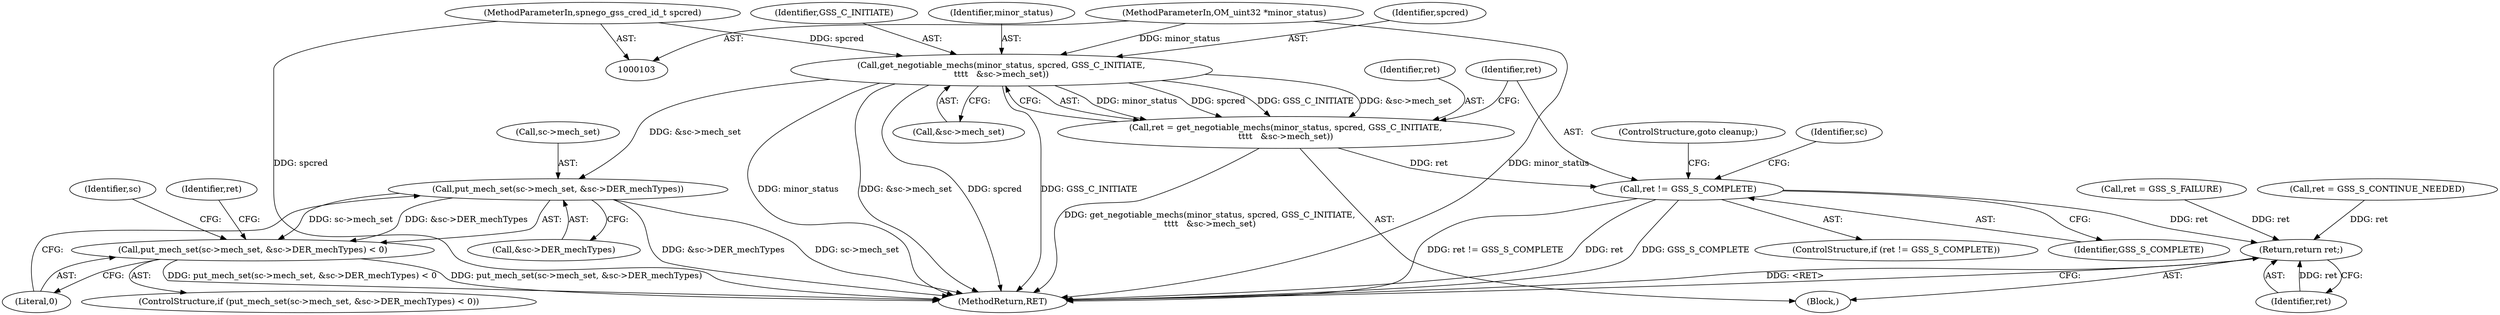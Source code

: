 digraph "0_krb5_b51b33f2bc5d1497ddf5bd107f791c101695000d_2@pointer" {
"1000125" [label="(Call,get_negotiable_mechs(minor_status, spcred, GSS_C_INITIATE,\n\t\t\t\t   &sc->mech_set))"];
"1000104" [label="(MethodParameterIn,OM_uint32 *minor_status)"];
"1000105" [label="(MethodParameterIn,spnego_gss_cred_id_t spcred)"];
"1000123" [label="(Call,ret = get_negotiable_mechs(minor_status, spcred, GSS_C_INITIATE,\n\t\t\t\t   &sc->mech_set))"];
"1000134" [label="(Call,ret != GSS_S_COMPLETE)"];
"1000191" [label="(Return,return ret;)"];
"1000152" [label="(Call,put_mech_set(sc->mech_set, &sc->DER_mechTypes))"];
"1000151" [label="(Call,put_mech_set(sc->mech_set, &sc->DER_mechTypes) < 0)"];
"1000150" [label="(ControlStructure,if (put_mech_set(sc->mech_set, &sc->DER_mechTypes) < 0))"];
"1000137" [label="(ControlStructure,goto cleanup;)"];
"1000124" [label="(Identifier,ret)"];
"1000151" [label="(Call,put_mech_set(sc->mech_set, &sc->DER_mechTypes) < 0)"];
"1000126" [label="(Identifier,minor_status)"];
"1000162" [label="(Call,ret = GSS_S_FAILURE)"];
"1000153" [label="(Call,sc->mech_set)"];
"1000193" [label="(MethodReturn,RET)"];
"1000160" [label="(Literal,0)"];
"1000129" [label="(Call,&sc->mech_set)"];
"1000156" [label="(Call,&sc->DER_mechTypes)"];
"1000184" [label="(Call,ret = GSS_S_CONTINUE_NEEDED)"];
"1000127" [label="(Identifier,spcred)"];
"1000152" [label="(Call,put_mech_set(sc->mech_set, &sc->DER_mechTypes))"];
"1000192" [label="(Identifier,ret)"];
"1000105" [label="(MethodParameterIn,spnego_gss_cred_id_t spcred)"];
"1000125" [label="(Call,get_negotiable_mechs(minor_status, spcred, GSS_C_INITIATE,\n\t\t\t\t   &sc->mech_set))"];
"1000163" [label="(Identifier,ret)"];
"1000136" [label="(Identifier,GSS_S_COMPLETE)"];
"1000191" [label="(Return,return ret;)"];
"1000104" [label="(MethodParameterIn,OM_uint32 *minor_status)"];
"1000128" [label="(Identifier,GSS_C_INITIATE)"];
"1000123" [label="(Call,ret = get_negotiable_mechs(minor_status, spcred, GSS_C_INITIATE,\n\t\t\t\t   &sc->mech_set))"];
"1000133" [label="(ControlStructure,if (ret != GSS_S_COMPLETE))"];
"1000134" [label="(Call,ret != GSS_S_COMPLETE)"];
"1000140" [label="(Identifier,sc)"];
"1000108" [label="(Block,)"];
"1000135" [label="(Identifier,ret)"];
"1000168" [label="(Identifier,sc)"];
"1000125" -> "1000123"  [label="AST: "];
"1000125" -> "1000129"  [label="CFG: "];
"1000126" -> "1000125"  [label="AST: "];
"1000127" -> "1000125"  [label="AST: "];
"1000128" -> "1000125"  [label="AST: "];
"1000129" -> "1000125"  [label="AST: "];
"1000123" -> "1000125"  [label="CFG: "];
"1000125" -> "1000193"  [label="DDG: minor_status"];
"1000125" -> "1000193"  [label="DDG: &sc->mech_set"];
"1000125" -> "1000193"  [label="DDG: spcred"];
"1000125" -> "1000193"  [label="DDG: GSS_C_INITIATE"];
"1000125" -> "1000123"  [label="DDG: minor_status"];
"1000125" -> "1000123"  [label="DDG: spcred"];
"1000125" -> "1000123"  [label="DDG: GSS_C_INITIATE"];
"1000125" -> "1000123"  [label="DDG: &sc->mech_set"];
"1000104" -> "1000125"  [label="DDG: minor_status"];
"1000105" -> "1000125"  [label="DDG: spcred"];
"1000125" -> "1000152"  [label="DDG: &sc->mech_set"];
"1000104" -> "1000103"  [label="AST: "];
"1000104" -> "1000193"  [label="DDG: minor_status"];
"1000105" -> "1000103"  [label="AST: "];
"1000105" -> "1000193"  [label="DDG: spcred"];
"1000123" -> "1000108"  [label="AST: "];
"1000124" -> "1000123"  [label="AST: "];
"1000135" -> "1000123"  [label="CFG: "];
"1000123" -> "1000193"  [label="DDG: get_negotiable_mechs(minor_status, spcred, GSS_C_INITIATE,\n\t\t\t\t   &sc->mech_set)"];
"1000123" -> "1000134"  [label="DDG: ret"];
"1000134" -> "1000133"  [label="AST: "];
"1000134" -> "1000136"  [label="CFG: "];
"1000135" -> "1000134"  [label="AST: "];
"1000136" -> "1000134"  [label="AST: "];
"1000137" -> "1000134"  [label="CFG: "];
"1000140" -> "1000134"  [label="CFG: "];
"1000134" -> "1000193"  [label="DDG: ret != GSS_S_COMPLETE"];
"1000134" -> "1000193"  [label="DDG: ret"];
"1000134" -> "1000193"  [label="DDG: GSS_S_COMPLETE"];
"1000134" -> "1000191"  [label="DDG: ret"];
"1000191" -> "1000108"  [label="AST: "];
"1000191" -> "1000192"  [label="CFG: "];
"1000192" -> "1000191"  [label="AST: "];
"1000193" -> "1000191"  [label="CFG: "];
"1000191" -> "1000193"  [label="DDG: <RET>"];
"1000192" -> "1000191"  [label="DDG: ret"];
"1000184" -> "1000191"  [label="DDG: ret"];
"1000162" -> "1000191"  [label="DDG: ret"];
"1000152" -> "1000151"  [label="AST: "];
"1000152" -> "1000156"  [label="CFG: "];
"1000153" -> "1000152"  [label="AST: "];
"1000156" -> "1000152"  [label="AST: "];
"1000160" -> "1000152"  [label="CFG: "];
"1000152" -> "1000193"  [label="DDG: sc->mech_set"];
"1000152" -> "1000193"  [label="DDG: &sc->DER_mechTypes"];
"1000152" -> "1000151"  [label="DDG: sc->mech_set"];
"1000152" -> "1000151"  [label="DDG: &sc->DER_mechTypes"];
"1000151" -> "1000150"  [label="AST: "];
"1000151" -> "1000160"  [label="CFG: "];
"1000160" -> "1000151"  [label="AST: "];
"1000163" -> "1000151"  [label="CFG: "];
"1000168" -> "1000151"  [label="CFG: "];
"1000151" -> "1000193"  [label="DDG: put_mech_set(sc->mech_set, &sc->DER_mechTypes) < 0"];
"1000151" -> "1000193"  [label="DDG: put_mech_set(sc->mech_set, &sc->DER_mechTypes)"];
}
